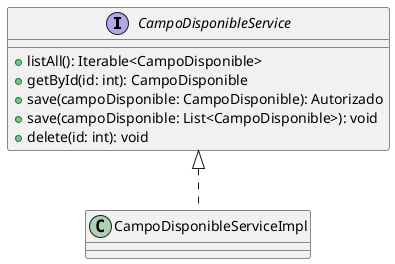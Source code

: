 @startuml CampoDisponibleService
interface CampoDisponibleService {
 + listAll(): Iterable<CampoDisponible>
 + getById(id: int): CampoDisponible
 + save(campoDisponible: CampoDisponible): Autorizado
 + save(campoDisponible: List<CampoDisponible>): void
 + delete(id: int): void
}
CampoDisponibleService <|.. CampoDisponibleServiceImpl
@enduml